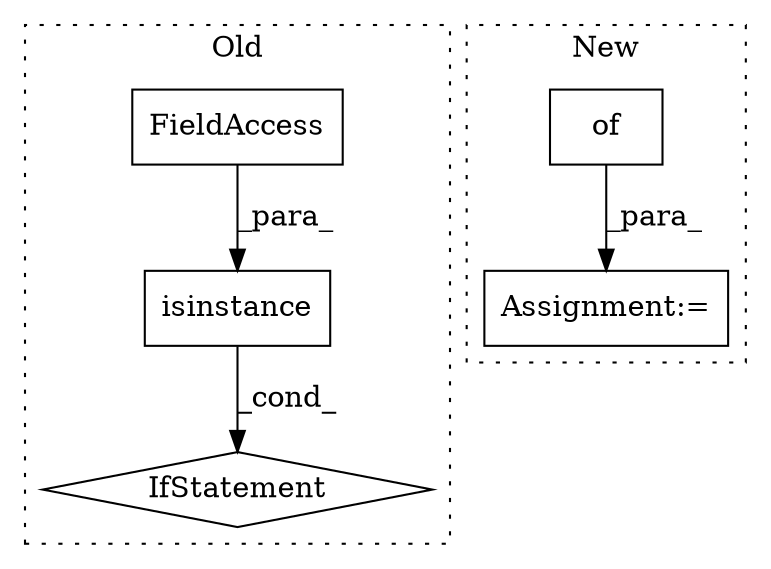 digraph G {
subgraph cluster0 {
1 [label="isinstance" a="32" s="752,787" l="11,1" shape="box"];
3 [label="IfStatement" a="25" s="748,788" l="4,2" shape="diamond"];
4 [label="FieldAccess" a="22" s="763" l="1" shape="box"];
label = "Old";
style="dotted";
}
subgraph cluster1 {
2 [label="of" a="32" s="798,857" l="3,1" shape="box"];
5 [label="Assignment:=" a="7" s="793" l="1" shape="box"];
label = "New";
style="dotted";
}
1 -> 3 [label="_cond_"];
2 -> 5 [label="_para_"];
4 -> 1 [label="_para_"];
}